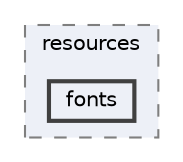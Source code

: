 digraph "src/resources/fonts"
{
 // LATEX_PDF_SIZE
  bgcolor="transparent";
  edge [fontname=Helvetica,fontsize=10,labelfontname=Helvetica,labelfontsize=10];
  node [fontname=Helvetica,fontsize=10,shape=box,height=0.2,width=0.4];
  compound=true
  subgraph clusterdir_fa3b942b33b04fef8622e6ed9abffc5c {
    graph [ bgcolor="#edf0f7", pencolor="grey50", label="resources", fontname=Helvetica,fontsize=10 style="filled,dashed", URL="dir_fa3b942b33b04fef8622e6ed9abffc5c.html",tooltip=""]
  dir_7ef27776fa67c58a872cc2fa9d3b715c [label="fonts", fillcolor="#edf0f7", color="grey25", style="filled,bold", URL="dir_7ef27776fa67c58a872cc2fa9d3b715c.html",tooltip=""];
  }
}

